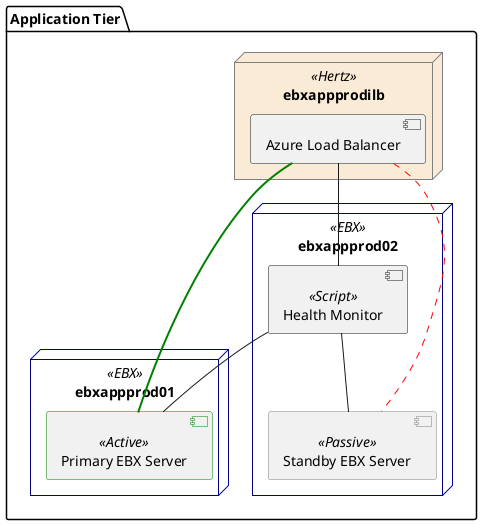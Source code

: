 @startuml
'skinparam handwritten true
'skinparam defaultFontName Segoe Print
scale max 845 height

skinparam node {
  borderColor grey
}
skinparam component {
  borderColor<<active>> green
  borderColor<<passive>> grey
}
skinparam node {
  backgroundColor<<hertz>> antiquewhite
  borderColor<<ebx>> navy
}

package "Application Tier" {
  node "ebxappprod01" <<EBX>> {
    [Primary EBX Server] <<Active>> as ebx1
  }
  node "ebxappprod02" <<EBX>> {
    [Standby EBX Server] <<Passive>> as ebx2
    [Health Monitor] <<Script>> as monitor
  }
  node "ebxappprodilb" <<Hertz>> {
    [Azure Load Balancer] as ebxproxy
  }
  [ebxproxy] -[bold,#green]- ebx1
  [ebxproxy] .[#red]. ebx2
  [monitor] -d- ebx1
  [monitor] -d- ebx2
  [monitor] -u- [ebxproxy]
}

@enduml
